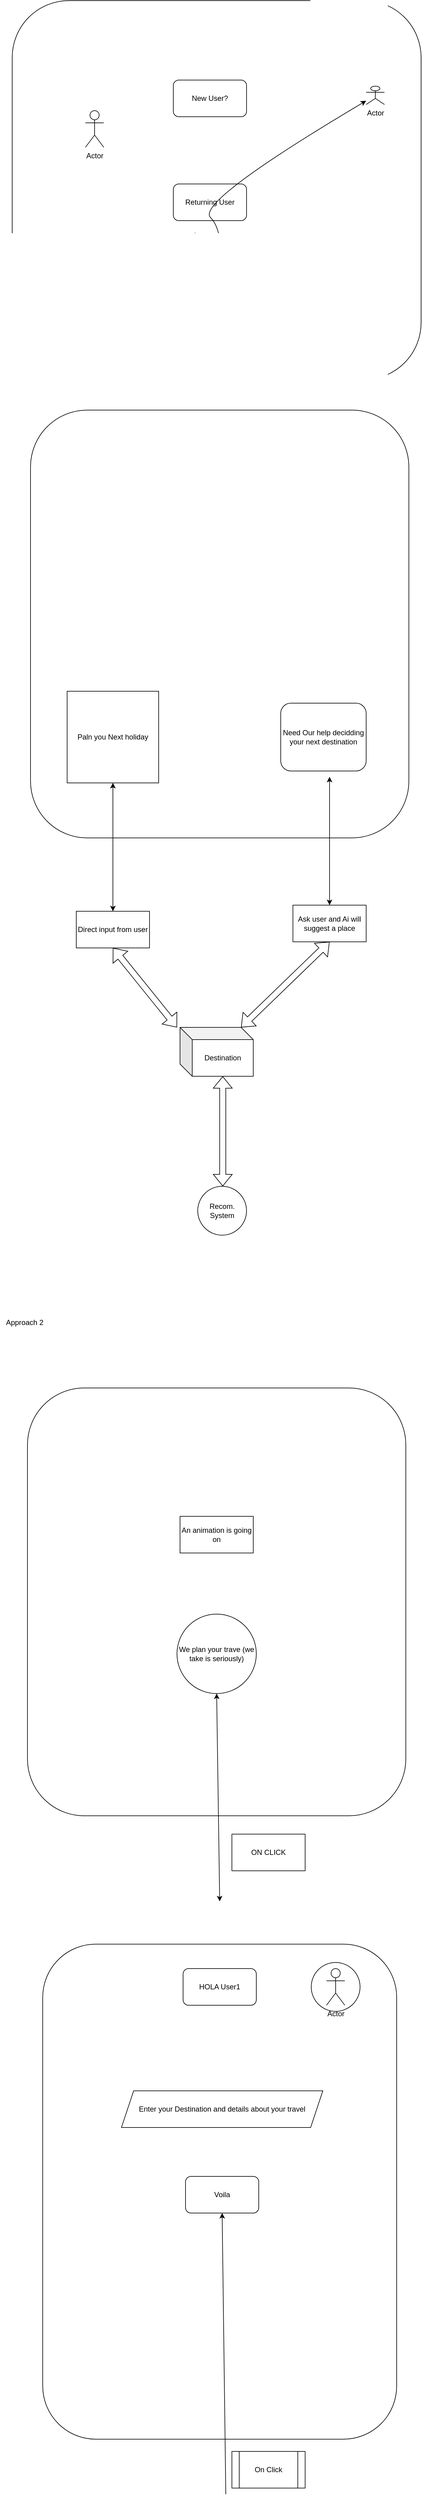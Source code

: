 <mxfile version="24.2.0" type="github">
  <diagram name="Page-1" id="Xr403WYXMtWlzFswWIsv">
    <mxGraphModel dx="1539" dy="882" grid="1" gridSize="10" guides="1" tooltips="1" connect="1" arrows="1" fold="1" page="1" pageScale="1" pageWidth="827" pageHeight="1169" math="0" shadow="0">
      <root>
        <mxCell id="0" />
        <mxCell id="1" parent="0" />
        <mxCell id="hGo4nkmvKoXyk2I0VHMq-2" value="" style="rounded=1;whiteSpace=wrap;html=1;" vertex="1" parent="1">
          <mxGeometry x="90" y="10" width="670" height="620" as="geometry" />
        </mxCell>
        <mxCell id="hGo4nkmvKoXyk2I0VHMq-3" value="New User?" style="rounded=1;whiteSpace=wrap;html=1;" vertex="1" parent="1">
          <mxGeometry x="354" y="140" width="120" height="60" as="geometry" />
        </mxCell>
        <mxCell id="hGo4nkmvKoXyk2I0VHMq-4" value="Returning User" style="rounded=1;whiteSpace=wrap;html=1;" vertex="1" parent="1">
          <mxGeometry x="354" y="310" width="120" height="60" as="geometry" />
        </mxCell>
        <mxCell id="hGo4nkmvKoXyk2I0VHMq-5" value="Actor" style="shape=umlActor;verticalLabelPosition=bottom;verticalAlign=top;html=1;outlineConnect=0;" vertex="1" parent="1">
          <mxGeometry x="210" y="190" width="30" height="60" as="geometry" />
        </mxCell>
        <mxCell id="hGo4nkmvKoXyk2I0VHMq-6" value="Actor" style="shape=umlActor;verticalLabelPosition=bottom;verticalAlign=top;html=1;outlineConnect=0;" vertex="1" parent="1">
          <mxGeometry x="670" y="150" width="30" height="30" as="geometry" />
        </mxCell>
        <mxCell id="hGo4nkmvKoXyk2I0VHMq-7" value="" style="curved=1;endArrow=classic;html=1;rounded=0;" edge="1" parent="1" target="hGo4nkmvKoXyk2I0VHMq-6">
          <mxGeometry width="50" height="50" relative="1" as="geometry">
            <mxPoint x="390" y="390" as="sourcePoint" />
            <mxPoint x="440" y="340" as="targetPoint" />
            <Array as="points">
              <mxPoint x="240" y="550" />
              <mxPoint x="420" y="580" />
              <mxPoint x="440" y="390" />
              <mxPoint x="390" y="340" />
            </Array>
          </mxGeometry>
        </mxCell>
        <mxCell id="hGo4nkmvKoXyk2I0VHMq-14" value="" style="rounded=1;whiteSpace=wrap;html=1;" vertex="1" parent="1">
          <mxGeometry x="120" y="680" width="620" height="700" as="geometry" />
        </mxCell>
        <mxCell id="hGo4nkmvKoXyk2I0VHMq-15" value="Paln you Next holiday" style="whiteSpace=wrap;html=1;aspect=fixed;" vertex="1" parent="1">
          <mxGeometry x="180" y="1140" width="150" height="150" as="geometry" />
        </mxCell>
        <mxCell id="hGo4nkmvKoXyk2I0VHMq-16" value="Need Our help decidding your next destination" style="rounded=1;whiteSpace=wrap;html=1;" vertex="1" parent="1">
          <mxGeometry x="530" y="1159.5" width="140" height="111" as="geometry" />
        </mxCell>
        <mxCell id="hGo4nkmvKoXyk2I0VHMq-18" value="" style="endArrow=classic;startArrow=classic;html=1;rounded=0;" edge="1" parent="1" target="hGo4nkmvKoXyk2I0VHMq-15">
          <mxGeometry width="50" height="50" relative="1" as="geometry">
            <mxPoint x="255" y="1500" as="sourcePoint" />
            <mxPoint x="440" y="1460" as="targetPoint" />
          </mxGeometry>
        </mxCell>
        <mxCell id="hGo4nkmvKoXyk2I0VHMq-19" value="Direct input from user" style="whiteSpace=wrap;html=1;" vertex="1" parent="1">
          <mxGeometry x="195" y="1500" width="120" height="60" as="geometry" />
        </mxCell>
        <mxCell id="hGo4nkmvKoXyk2I0VHMq-20" value="Ask user and Ai will suggest a place" style="whiteSpace=wrap;html=1;" vertex="1" parent="1">
          <mxGeometry x="550" y="1490" width="120" height="60" as="geometry" />
        </mxCell>
        <mxCell id="hGo4nkmvKoXyk2I0VHMq-21" value="" style="endArrow=classic;startArrow=classic;html=1;rounded=0;" edge="1" parent="1">
          <mxGeometry width="50" height="50" relative="1" as="geometry">
            <mxPoint x="610" y="1490" as="sourcePoint" />
            <mxPoint x="610" y="1280" as="targetPoint" />
          </mxGeometry>
        </mxCell>
        <mxCell id="hGo4nkmvKoXyk2I0VHMq-22" value="" style="shape=flexArrow;endArrow=classic;startArrow=classic;html=1;rounded=0;entryX=0.5;entryY=1;entryDx=0;entryDy=0;" edge="1" parent="1" target="hGo4nkmvKoXyk2I0VHMq-19">
          <mxGeometry width="100" height="100" relative="1" as="geometry">
            <mxPoint x="360" y="1690" as="sourcePoint" />
            <mxPoint x="460" y="1590" as="targetPoint" />
          </mxGeometry>
        </mxCell>
        <mxCell id="hGo4nkmvKoXyk2I0VHMq-23" value="" style="shape=flexArrow;endArrow=classic;startArrow=classic;html=1;rounded=0;entryX=0.5;entryY=1;entryDx=0;entryDy=0;exitX=0;exitY=0;exitDx=100;exitDy=0;exitPerimeter=0;" edge="1" parent="1" source="hGo4nkmvKoXyk2I0VHMq-24">
          <mxGeometry width="100" height="100" relative="1" as="geometry">
            <mxPoint x="480" y="1680" as="sourcePoint" />
            <mxPoint x="610" y="1550" as="targetPoint" />
          </mxGeometry>
        </mxCell>
        <mxCell id="hGo4nkmvKoXyk2I0VHMq-24" value="Destination" style="shape=cube;whiteSpace=wrap;html=1;boundedLbl=1;backgroundOutline=1;darkOpacity=0.05;darkOpacity2=0.1;" vertex="1" parent="1">
          <mxGeometry x="365" y="1690" width="120" height="80" as="geometry" />
        </mxCell>
        <mxCell id="hGo4nkmvKoXyk2I0VHMq-25" value="" style="shape=flexArrow;endArrow=classic;startArrow=classic;html=1;rounded=0;entryX=0;entryY=0;entryDx=70;entryDy=80;entryPerimeter=0;" edge="1" parent="1" target="hGo4nkmvKoXyk2I0VHMq-24">
          <mxGeometry width="100" height="100" relative="1" as="geometry">
            <mxPoint x="435" y="1950" as="sourcePoint" />
            <mxPoint x="460" y="1840" as="targetPoint" />
          </mxGeometry>
        </mxCell>
        <mxCell id="hGo4nkmvKoXyk2I0VHMq-26" value="Recom. System" style="ellipse;whiteSpace=wrap;html=1;aspect=fixed;" vertex="1" parent="1">
          <mxGeometry x="394" y="1950" width="80" height="80" as="geometry" />
        </mxCell>
        <mxCell id="hGo4nkmvKoXyk2I0VHMq-27" value="" style="rounded=1;whiteSpace=wrap;html=1;" vertex="1" parent="1">
          <mxGeometry x="115" y="2280" width="620" height="700" as="geometry" />
        </mxCell>
        <mxCell id="hGo4nkmvKoXyk2I0VHMq-28" value="Approach 2&lt;div&gt;&lt;br&gt;&lt;/div&gt;" style="text;html=1;align=center;verticalAlign=middle;resizable=0;points=[];autosize=1;strokeColor=none;fillColor=none;" vertex="1" parent="1">
          <mxGeometry x="70" y="2160" width="80" height="40" as="geometry" />
        </mxCell>
        <mxCell id="hGo4nkmvKoXyk2I0VHMq-30" value="An animation is going on" style="rounded=0;whiteSpace=wrap;html=1;" vertex="1" parent="1">
          <mxGeometry x="365" y="2490" width="120" height="60" as="geometry" />
        </mxCell>
        <mxCell id="hGo4nkmvKoXyk2I0VHMq-31" value="We plan your trave (we take is seriously)" style="ellipse;whiteSpace=wrap;html=1;aspect=fixed;" vertex="1" parent="1">
          <mxGeometry x="360" y="2650" width="130" height="130" as="geometry" />
        </mxCell>
        <mxCell id="hGo4nkmvKoXyk2I0VHMq-32" value="" style="endArrow=classic;startArrow=classic;html=1;rounded=0;entryX=0.5;entryY=1;entryDx=0;entryDy=0;" edge="1" parent="1" target="hGo4nkmvKoXyk2I0VHMq-31">
          <mxGeometry width="50" height="50" relative="1" as="geometry">
            <mxPoint x="430" y="3120" as="sourcePoint" />
            <mxPoint x="310" y="2760" as="targetPoint" />
          </mxGeometry>
        </mxCell>
        <mxCell id="hGo4nkmvKoXyk2I0VHMq-33" value="ON CLICK" style="rounded=0;whiteSpace=wrap;html=1;" vertex="1" parent="1">
          <mxGeometry x="450" y="3010" width="120" height="60" as="geometry" />
        </mxCell>
        <mxCell id="hGo4nkmvKoXyk2I0VHMq-34" value="" style="rounded=1;whiteSpace=wrap;html=1;" vertex="1" parent="1">
          <mxGeometry x="140" y="3190" width="580" height="810" as="geometry" />
        </mxCell>
        <mxCell id="hGo4nkmvKoXyk2I0VHMq-35" value="Enter your Destination and details about your travel" style="shape=parallelogram;perimeter=parallelogramPerimeter;whiteSpace=wrap;html=1;fixedSize=1;" vertex="1" parent="1">
          <mxGeometry x="269" y="3430" width="330" height="60" as="geometry" />
        </mxCell>
        <mxCell id="hGo4nkmvKoXyk2I0VHMq-36" value="" style="ellipse;whiteSpace=wrap;html=1;aspect=fixed;" vertex="1" parent="1">
          <mxGeometry x="580" y="3220" width="80" height="80" as="geometry" />
        </mxCell>
        <mxCell id="hGo4nkmvKoXyk2I0VHMq-37" value="HOLA User1" style="rounded=1;whiteSpace=wrap;html=1;" vertex="1" parent="1">
          <mxGeometry x="370" y="3230" width="120" height="60" as="geometry" />
        </mxCell>
        <mxCell id="hGo4nkmvKoXyk2I0VHMq-38" value="Voila" style="rounded=1;whiteSpace=wrap;html=1;" vertex="1" parent="1">
          <mxGeometry x="374" y="3570" width="120" height="60" as="geometry" />
        </mxCell>
        <mxCell id="hGo4nkmvKoXyk2I0VHMq-40" value="Actor" style="shape=umlActor;verticalLabelPosition=bottom;verticalAlign=top;html=1;outlineConnect=0;" vertex="1" parent="1">
          <mxGeometry x="605" y="3230" width="30" height="60" as="geometry" />
        </mxCell>
        <mxCell id="hGo4nkmvKoXyk2I0VHMq-42" value="" style="endArrow=classic;html=1;rounded=0;entryX=0.5;entryY=1;entryDx=0;entryDy=0;" edge="1" parent="1" target="hGo4nkmvKoXyk2I0VHMq-38">
          <mxGeometry width="50" height="50" relative="1" as="geometry">
            <mxPoint x="440" y="4090" as="sourcePoint" />
            <mxPoint x="230" y="3800" as="targetPoint" />
          </mxGeometry>
        </mxCell>
        <mxCell id="hGo4nkmvKoXyk2I0VHMq-43" value="On Click" style="shape=process;whiteSpace=wrap;html=1;backgroundOutline=1;" vertex="1" parent="1">
          <mxGeometry x="450" y="4020" width="120" height="60" as="geometry" />
        </mxCell>
      </root>
    </mxGraphModel>
  </diagram>
</mxfile>
